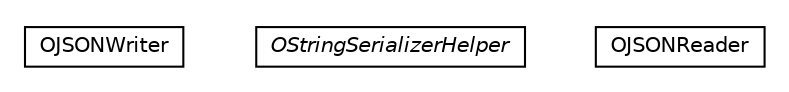 #!/usr/local/bin/dot
#
# Class diagram 
# Generated by UMLGraph version R5_6-24-gf6e263 (http://www.umlgraph.org/)
#

digraph G {
	edge [fontname="Helvetica",fontsize=10,labelfontname="Helvetica",labelfontsize=10];
	node [fontname="Helvetica",fontsize=10,shape=plaintext];
	nodesep=0.25;
	ranksep=0.5;
	// com.orientechnologies.orient.core.serialization.serializer.OJSONWriter
	c250200 [label=<<table title="com.orientechnologies.orient.core.serialization.serializer.OJSONWriter" border="0" cellborder="1" cellspacing="0" cellpadding="2" port="p" href="./OJSONWriter.html">
		<tr><td><table border="0" cellspacing="0" cellpadding="1">
<tr><td align="center" balign="center"> OJSONWriter </td></tr>
		</table></td></tr>
		</table>>, URL="./OJSONWriter.html", fontname="Helvetica", fontcolor="black", fontsize=10.0];
	// com.orientechnologies.orient.core.serialization.serializer.OStringSerializerHelper
	c250201 [label=<<table title="com.orientechnologies.orient.core.serialization.serializer.OStringSerializerHelper" border="0" cellborder="1" cellspacing="0" cellpadding="2" port="p" href="./OStringSerializerHelper.html">
		<tr><td><table border="0" cellspacing="0" cellpadding="1">
<tr><td align="center" balign="center"><font face="Helvetica-Oblique"> OStringSerializerHelper </font></td></tr>
		</table></td></tr>
		</table>>, URL="./OStringSerializerHelper.html", fontname="Helvetica", fontcolor="black", fontsize=10.0];
	// com.orientechnologies.orient.core.serialization.serializer.OJSONReader
	c250202 [label=<<table title="com.orientechnologies.orient.core.serialization.serializer.OJSONReader" border="0" cellborder="1" cellspacing="0" cellpadding="2" port="p" href="./OJSONReader.html">
		<tr><td><table border="0" cellspacing="0" cellpadding="1">
<tr><td align="center" balign="center"> OJSONReader </td></tr>
		</table></td></tr>
		</table>>, URL="./OJSONReader.html", fontname="Helvetica", fontcolor="black", fontsize=10.0];
}

